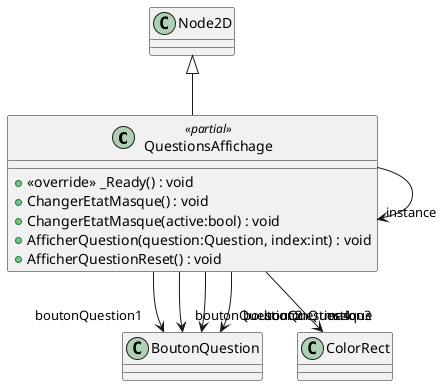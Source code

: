 @startuml
class QuestionsAffichage <<partial>> {
    + <<override>> _Ready() : void
    + ChangerEtatMasque() : void
    + ChangerEtatMasque(active:bool) : void
    + AfficherQuestion(question:Question, index:int) : void
    + AfficherQuestionReset() : void
}
Node2D <|-- QuestionsAffichage
QuestionsAffichage --> "boutonQuestion1" BoutonQuestion
QuestionsAffichage --> "boutonQuestion2" BoutonQuestion
QuestionsAffichage --> "boutonQuestion3" BoutonQuestion
QuestionsAffichage --> "boutonQuestion4" BoutonQuestion
QuestionsAffichage --> "masque" ColorRect
QuestionsAffichage --> "instance" QuestionsAffichage
@enduml
